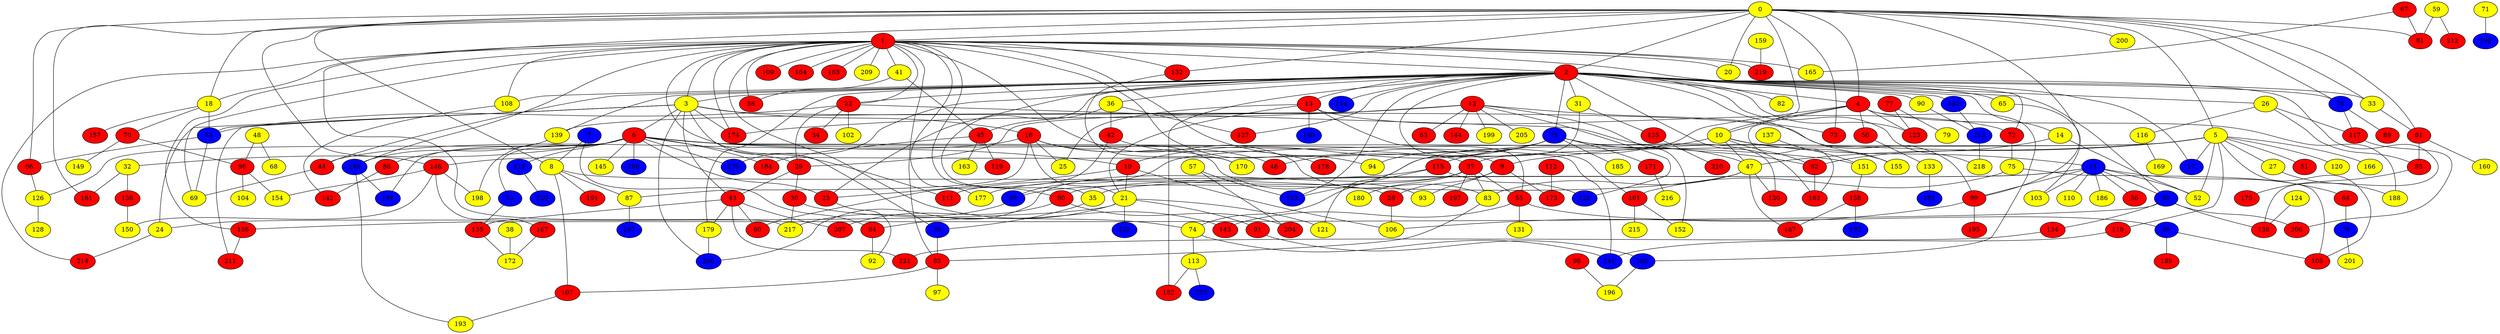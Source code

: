 graph {
0 [style = filled fillcolor = yellow];
1 [style = filled fillcolor = red];
2 [style = filled fillcolor = red];
3 [style = filled fillcolor = yellow];
4 [style = filled fillcolor = red];
5 [style = filled fillcolor = yellow];
6 [style = filled fillcolor = red];
7 [style = filled fillcolor = blue];
8 [style = filled fillcolor = yellow];
9 [style = filled fillcolor = red];
10 [style = filled fillcolor = yellow];
11 [style = filled fillcolor = blue];
12 [style = filled fillcolor = red];
13 [style = filled fillcolor = red];
14 [style = filled fillcolor = yellow];
15 [style = filled fillcolor = blue];
16 [style = filled fillcolor = red];
17 [style = filled fillcolor = blue];
18 [style = filled fillcolor = yellow];
19 [style = filled fillcolor = red];
20 [style = filled fillcolor = yellow];
21 [style = filled fillcolor = yellow];
22 [style = filled fillcolor = red];
23 [style = filled fillcolor = red];
24 [style = filled fillcolor = yellow];
25 [style = filled fillcolor = yellow];
26 [style = filled fillcolor = yellow];
27 [style = filled fillcolor = yellow];
28 [style = filled fillcolor = red];
29 [style = filled fillcolor = red];
30 [style = filled fillcolor = red];
31 [style = filled fillcolor = yellow];
32 [style = filled fillcolor = yellow];
33 [style = filled fillcolor = yellow];
34 [style = filled fillcolor = red];
35 [style = filled fillcolor = yellow];
36 [style = filled fillcolor = yellow];
37 [style = filled fillcolor = red];
38 [style = filled fillcolor = yellow];
39 [style = filled fillcolor = blue];
40 [style = filled fillcolor = blue];
41 [style = filled fillcolor = yellow];
42 [style = filled fillcolor = red];
43 [style = filled fillcolor = red];
44 [style = filled fillcolor = red];
45 [style = filled fillcolor = red];
46 [style = filled fillcolor = red];
47 [style = filled fillcolor = yellow];
48 [style = filled fillcolor = yellow];
49 [style = filled fillcolor = blue];
50 [style = filled fillcolor = red];
51 [style = filled fillcolor = red];
52 [style = filled fillcolor = yellow];
53 [style = filled fillcolor = blue];
54 [style = filled fillcolor = blue];
55 [style = filled fillcolor = red];
56 [style = filled fillcolor = red];
57 [style = filled fillcolor = yellow];
58 [style = filled fillcolor = red];
59 [style = filled fillcolor = yellow];
60 [style = filled fillcolor = red];
61 [style = filled fillcolor = red];
62 [style = filled fillcolor = red];
63 [style = filled fillcolor = red];
64 [style = filled fillcolor = red];
65 [style = filled fillcolor = yellow];
66 [style = filled fillcolor = red];
67 [style = filled fillcolor = red];
68 [style = filled fillcolor = yellow];
69 [style = filled fillcolor = yellow];
70 [style = filled fillcolor = red];
71 [style = filled fillcolor = yellow];
72 [style = filled fillcolor = red];
73 [style = filled fillcolor = red];
74 [style = filled fillcolor = yellow];
75 [style = filled fillcolor = yellow];
76 [style = filled fillcolor = blue];
77 [style = filled fillcolor = red];
78 [style = filled fillcolor = blue];
79 [style = filled fillcolor = yellow];
80 [style = filled fillcolor = red];
81 [style = filled fillcolor = red];
82 [style = filled fillcolor = yellow];
83 [style = filled fillcolor = yellow];
84 [style = filled fillcolor = red];
85 [style = filled fillcolor = red];
86 [style = filled fillcolor = red];
87 [style = filled fillcolor = yellow];
88 [style = filled fillcolor = blue];
89 [style = filled fillcolor = red];
90 [style = filled fillcolor = yellow];
91 [style = filled fillcolor = red];
92 [style = filled fillcolor = yellow];
93 [style = filled fillcolor = yellow];
94 [style = filled fillcolor = yellow];
95 [style = filled fillcolor = red];
96 [style = filled fillcolor = red];
97 [style = filled fillcolor = yellow];
98 [style = filled fillcolor = red];
99 [style = filled fillcolor = red];
100 [style = filled fillcolor = blue];
101 [style = filled fillcolor = red];
102 [style = filled fillcolor = yellow];
103 [style = filled fillcolor = yellow];
104 [style = filled fillcolor = yellow];
105 [style = filled fillcolor = red];
106 [style = filled fillcolor = yellow];
107 [style = filled fillcolor = red];
108 [style = filled fillcolor = yellow];
109 [style = filled fillcolor = red];
110 [style = filled fillcolor = yellow];
111 [style = filled fillcolor = red];
112 [style = filled fillcolor = red];
113 [style = filled fillcolor = yellow];
114 [style = filled fillcolor = blue];
115 [style = filled fillcolor = red];
116 [style = filled fillcolor = yellow];
117 [style = filled fillcolor = red];
118 [style = filled fillcolor = red];
119 [style = filled fillcolor = red];
120 [style = filled fillcolor = yellow];
121 [style = filled fillcolor = yellow];
122 [style = filled fillcolor = blue];
123 [style = filled fillcolor = red];
124 [style = filled fillcolor = yellow];
125 [style = filled fillcolor = red];
126 [style = filled fillcolor = yellow];
127 [style = filled fillcolor = red];
128 [style = filled fillcolor = yellow];
129 [style = filled fillcolor = blue];
130 [style = filled fillcolor = red];
131 [style = filled fillcolor = yellow];
132 [style = filled fillcolor = red];
133 [style = filled fillcolor = yellow];
134 [style = filled fillcolor = red];
135 [style = filled fillcolor = red];
136 [style = filled fillcolor = red];
137 [style = filled fillcolor = yellow];
138 [style = filled fillcolor = red];
139 [style = filled fillcolor = yellow];
140 [style = filled fillcolor = blue];
141 [style = filled fillcolor = blue];
142 [style = filled fillcolor = red];
143 [style = filled fillcolor = red];
144 [style = filled fillcolor = red];
145 [style = filled fillcolor = yellow];
146 [style = filled fillcolor = red];
147 [style = filled fillcolor = blue];
148 [style = filled fillcolor = blue];
149 [style = filled fillcolor = yellow];
150 [style = filled fillcolor = yellow];
151 [style = filled fillcolor = yellow];
152 [style = filled fillcolor = yellow];
153 [style = filled fillcolor = blue];
154 [style = filled fillcolor = yellow];
155 [style = filled fillcolor = yellow];
156 [style = filled fillcolor = red];
157 [style = filled fillcolor = red];
158 [style = filled fillcolor = red];
159 [style = filled fillcolor = yellow];
160 [style = filled fillcolor = yellow];
161 [style = filled fillcolor = red];
162 [style = filled fillcolor = red];
163 [style = filled fillcolor = yellow];
164 [style = filled fillcolor = red];
165 [style = filled fillcolor = yellow];
166 [style = filled fillcolor = yellow];
167 [style = filled fillcolor = red];
168 [style = filled fillcolor = blue];
169 [style = filled fillcolor = yellow];
170 [style = filled fillcolor = yellow];
171 [style = filled fillcolor = red];
172 [style = filled fillcolor = yellow];
173 [style = filled fillcolor = red];
174 [style = filled fillcolor = red];
175 [style = filled fillcolor = red];
176 [style = filled fillcolor = blue];
177 [style = filled fillcolor = yellow];
178 [style = filled fillcolor = red];
179 [style = filled fillcolor = yellow];
180 [style = filled fillcolor = yellow];
181 [style = filled fillcolor = blue];
182 [style = filled fillcolor = red];
183 [style = filled fillcolor = red];
184 [style = filled fillcolor = red];
185 [style = filled fillcolor = yellow];
186 [style = filled fillcolor = yellow];
187 [style = filled fillcolor = red];
188 [style = filled fillcolor = yellow];
189 [style = filled fillcolor = red];
190 [style = filled fillcolor = blue];
191 [style = filled fillcolor = red];
192 [style = filled fillcolor = blue];
193 [style = filled fillcolor = yellow];
194 [style = filled fillcolor = blue];
195 [style = filled fillcolor = red];
196 [style = filled fillcolor = yellow];
197 [style = filled fillcolor = red];
198 [style = filled fillcolor = yellow];
199 [style = filled fillcolor = yellow];
200 [style = filled fillcolor = yellow];
201 [style = filled fillcolor = yellow];
202 [style = filled fillcolor = blue];
203 [style = filled fillcolor = blue];
204 [style = filled fillcolor = red];
205 [style = filled fillcolor = yellow];
206 [style = filled fillcolor = red];
207 [style = filled fillcolor = red];
208 [style = filled fillcolor = blue];
209 [style = filled fillcolor = yellow];
210 [style = filled fillcolor = red];
211 [style = filled fillcolor = red];
212 [style = filled fillcolor = red];
213 [style = filled fillcolor = blue];
214 [style = filled fillcolor = red];
215 [style = filled fillcolor = yellow];
216 [style = filled fillcolor = yellow];
217 [style = filled fillcolor = yellow];
218 [style = filled fillcolor = yellow];
219 [style = filled fillcolor = red];
220 [style = filled fillcolor = blue];
221 [style = filled fillcolor = red];
222 [style = filled fillcolor = blue];
0 -- 5;
0 -- 4;
0 -- 2;
0 -- 1;
0 -- 8;
0 -- 10;
0 -- 18;
0 -- 20;
0 -- 33;
0 -- 61;
0 -- 66;
0 -- 73;
0 -- 78;
0 -- 81;
0 -- 99;
0 -- 132;
0 -- 146;
0 -- 161;
0 -- 200;
0 -- 217;
1 -- 2;
1 -- 3;
1 -- 9;
1 -- 18;
1 -- 20;
1 -- 22;
1 -- 41;
1 -- 58;
1 -- 69;
1 -- 72;
1 -- 80;
1 -- 83;
1 -- 85;
1 -- 94;
1 -- 108;
1 -- 109;
1 -- 111;
1 -- 132;
1 -- 143;
1 -- 148;
1 -- 156;
1 -- 164;
1 -- 165;
1 -- 174;
1 -- 177;
1 -- 183;
1 -- 209;
1 -- 214;
1 -- 219;
2 -- 3;
2 -- 4;
2 -- 13;
2 -- 14;
2 -- 15;
2 -- 17;
2 -- 22;
2 -- 23;
2 -- 26;
2 -- 31;
2 -- 33;
2 -- 35;
2 -- 36;
2 -- 40;
2 -- 44;
2 -- 65;
2 -- 78;
2 -- 82;
2 -- 90;
2 -- 101;
2 -- 108;
2 -- 114;
2 -- 123;
2 -- 127;
2 -- 138;
2 -- 139;
2 -- 153;
2 -- 155;
2 -- 162;
2 -- 176;
2 -- 179;
2 -- 182;
2 -- 202;
2 -- 218;
3 -- 6;
3 -- 16;
3 -- 24;
3 -- 39;
3 -- 43;
3 -- 54;
3 -- 99;
3 -- 174;
3 -- 208;
3 -- 211;
4 -- 10;
4 -- 50;
4 -- 74;
4 -- 100;
4 -- 123;
4 -- 162;
4 -- 188;
5 -- 9;
5 -- 17;
5 -- 27;
5 -- 37;
5 -- 47;
5 -- 49;
5 -- 51;
5 -- 52;
5 -- 105;
5 -- 118;
5 -- 120;
5 -- 166;
6 -- 19;
6 -- 23;
6 -- 29;
6 -- 32;
6 -- 37;
6 -- 53;
6 -- 86;
6 -- 126;
6 -- 129;
6 -- 141;
6 -- 145;
6 -- 151;
6 -- 168;
6 -- 176;
6 -- 184;
6 -- 194;
6 -- 198;
7 -- 8;
7 -- 84;
8 -- 28;
8 -- 87;
8 -- 107;
8 -- 191;
9 -- 28;
9 -- 93;
9 -- 173;
10 -- 11;
10 -- 47;
10 -- 62;
10 -- 115;
10 -- 155;
11 -- 35;
11 -- 40;
11 -- 52;
11 -- 56;
11 -- 64;
11 -- 80;
11 -- 99;
11 -- 103;
11 -- 110;
11 -- 186;
12 -- 29;
12 -- 63;
12 -- 73;
12 -- 122;
12 -- 139;
12 -- 144;
12 -- 152;
12 -- 174;
12 -- 199;
12 -- 205;
13 -- 21;
13 -- 25;
13 -- 55;
13 -- 72;
13 -- 140;
14 -- 52;
14 -- 62;
15 -- 19;
15 -- 46;
15 -- 47;
15 -- 94;
15 -- 130;
15 -- 146;
15 -- 171;
15 -- 185;
16 -- 21;
16 -- 25;
16 -- 44;
16 -- 46;
16 -- 87;
16 -- 93;
16 -- 170;
18 -- 54;
18 -- 70;
18 -- 157;
19 -- 21;
19 -- 23;
19 -- 106;
21 -- 24;
21 -- 84;
21 -- 91;
21 -- 121;
21 -- 222;
22 -- 29;
22 -- 34;
22 -- 54;
22 -- 62;
22 -- 102;
23 -- 92;
24 -- 214;
26 -- 95;
26 -- 116;
26 -- 117;
27 -- 188;
28 -- 106;
29 -- 30;
29 -- 43;
30 -- 74;
30 -- 217;
31 -- 121;
31 -- 125;
32 -- 136;
32 -- 161;
33 -- 61;
35 -- 39;
36 -- 42;
36 -- 45;
36 -- 127;
37 -- 55;
37 -- 83;
37 -- 111;
37 -- 180;
37 -- 197;
37 -- 208;
38 -- 172;
39 -- 85;
40 -- 134;
40 -- 138;
40 -- 156;
40 -- 206;
41 -- 45;
41 -- 58;
42 -- 60;
42 -- 178;
43 -- 60;
43 -- 135;
43 -- 179;
43 -- 207;
43 -- 221;
44 -- 69;
45 -- 119;
45 -- 163;
45 -- 184;
47 -- 49;
47 -- 83;
47 -- 130;
47 -- 187;
48 -- 68;
48 -- 96;
49 -- 217;
50 -- 133;
53 -- 135;
54 -- 66;
54 -- 69;
55 -- 88;
55 -- 131;
55 -- 143;
57 -- 153;
57 -- 204;
59 -- 81;
59 -- 212;
61 -- 95;
61 -- 160;
62 -- 162;
64 -- 76;
65 -- 103;
66 -- 126;
67 -- 81;
67 -- 165;
70 -- 96;
70 -- 149;
71 -- 190;
72 -- 75;
74 -- 113;
74 -- 141;
75 -- 101;
75 -- 105;
76 -- 201;
77 -- 79;
77 -- 123;
78 -- 89;
78 -- 117;
80 -- 204;
80 -- 207;
83 -- 85;
84 -- 92;
85 -- 97;
85 -- 107;
86 -- 142;
87 -- 147;
88 -- 105;
88 -- 189;
90 -- 213;
91 -- 100;
95 -- 175;
96 -- 104;
96 -- 154;
98 -- 196;
99 -- 106;
99 -- 195;
100 -- 196;
101 -- 152;
101 -- 215;
107 -- 193;
108 -- 142;
112 -- 173;
113 -- 182;
113 -- 203;
115 -- 122;
115 -- 153;
115 -- 177;
116 -- 169;
117 -- 206;
118 -- 141;
124 -- 138;
125 -- 210;
126 -- 128;
129 -- 220;
132 -- 170;
133 -- 181;
134 -- 221;
135 -- 172;
136 -- 150;
137 -- 151;
139 -- 148;
146 -- 150;
146 -- 154;
146 -- 167;
146 -- 198;
148 -- 193;
148 -- 194;
151 -- 158;
156 -- 211;
158 -- 187;
158 -- 192;
159 -- 219;
167 -- 172;
171 -- 216;
179 -- 208;
202 -- 213;
213 -- 218;
}
